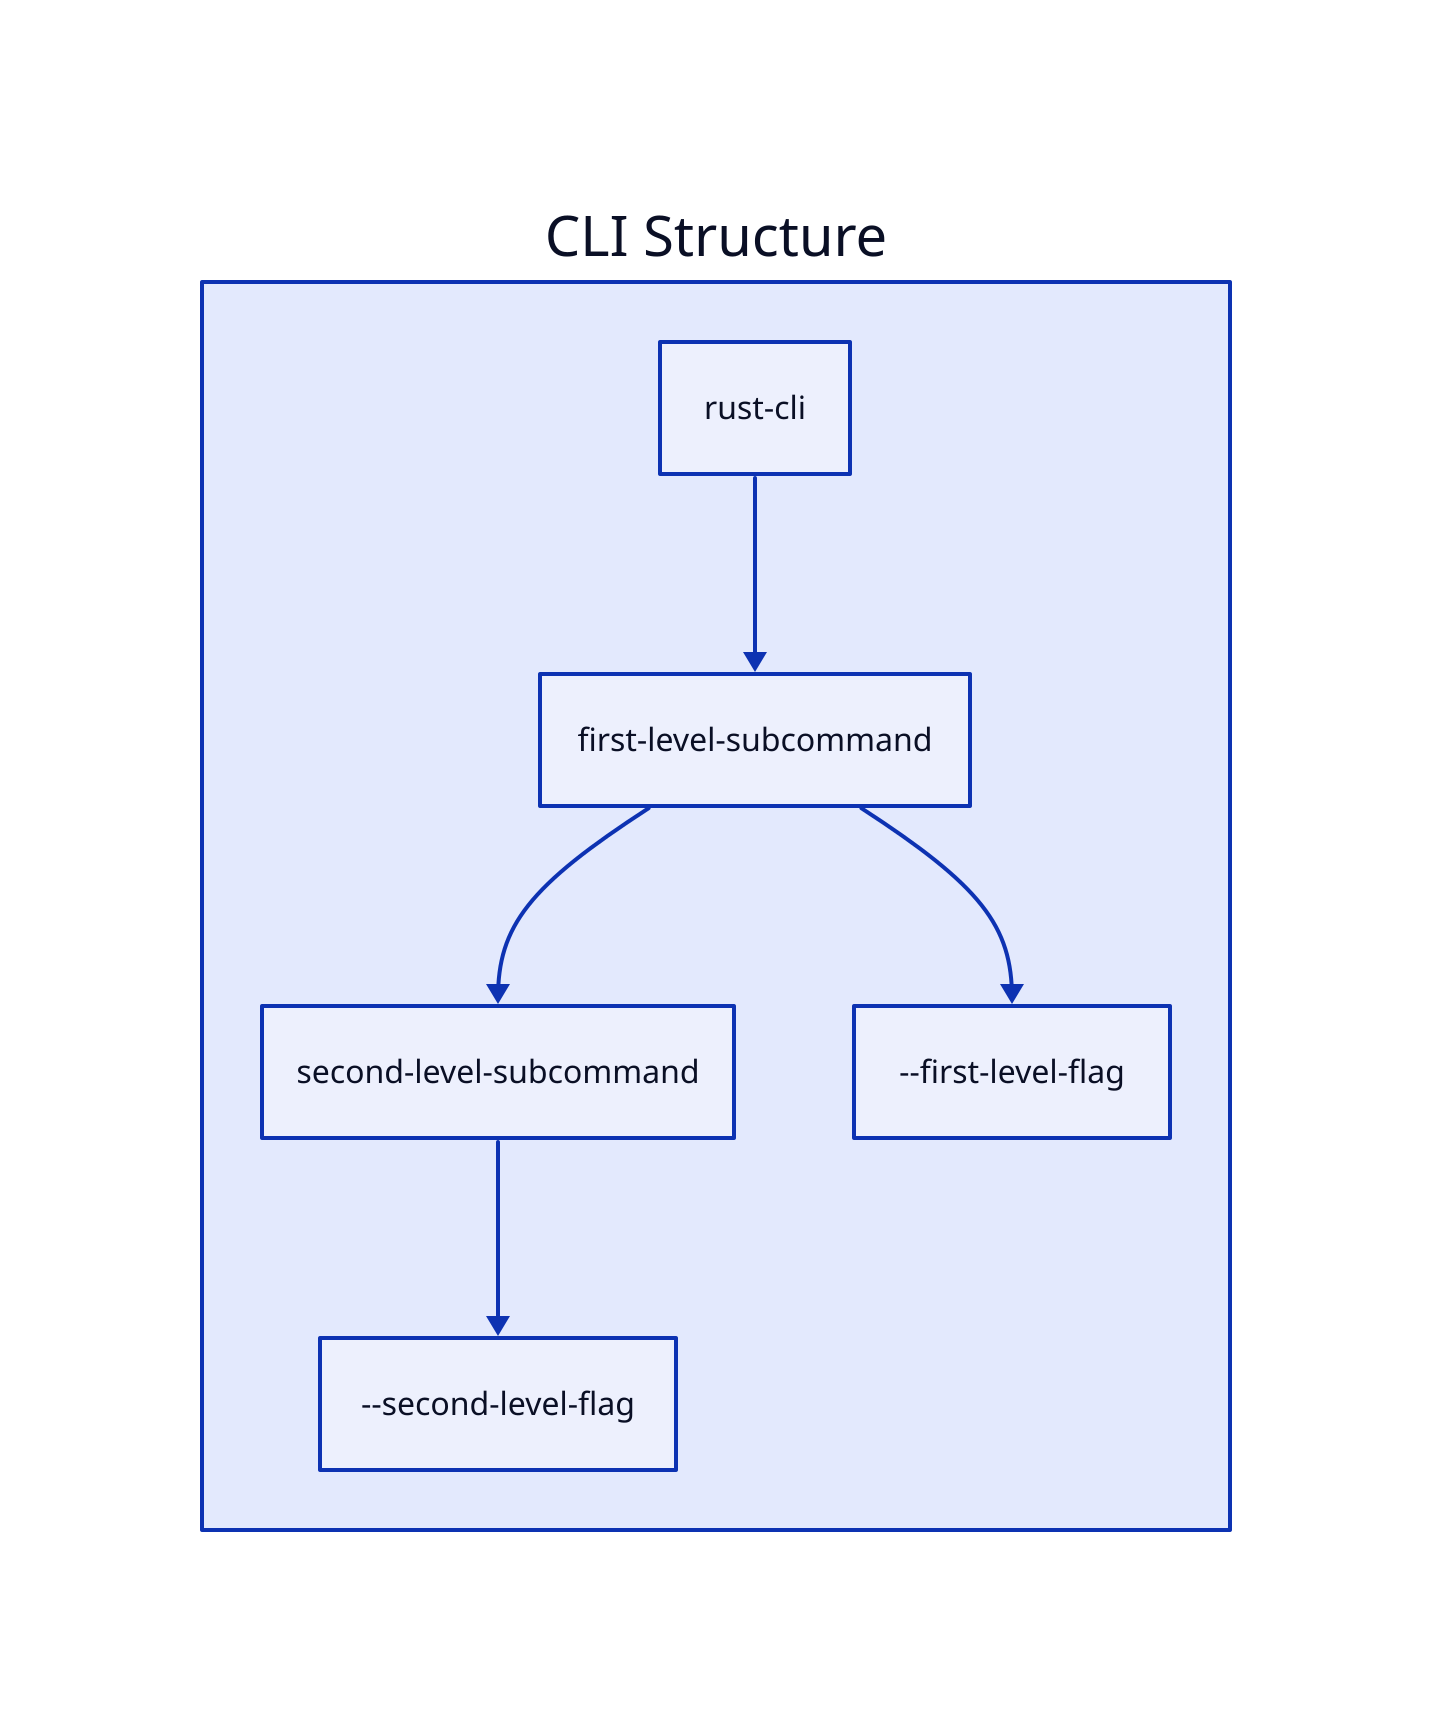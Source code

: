 cli: CLI Structure
cli: {
    main_command: rust-cli
    first_level_sub_command: first-level-subcommand
    second_level_sub_command: second-level-subcommand
    first_level_flag: --first-level-flag
    second_level_flag: --second-level-flag

    main_command -> first_level_sub_command
    first_level_sub_command -> second_level_sub_command
    first_level_sub_command -> first_level_flag
    second_level_sub_command -> second_level_flag
}